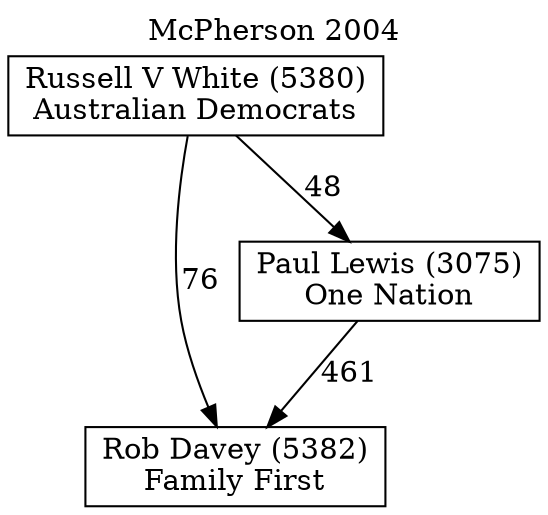 // House preference flow
digraph "Rob Davey (5382)_McPherson_2004" {
	graph [label="McPherson 2004" labelloc=t mclimit=10]
	node [shape=box]
	"Rob Davey (5382)" [label="Rob Davey (5382)
Family First"]
	"Paul Lewis (3075)" [label="Paul Lewis (3075)
One Nation"]
	"Russell V White (5380)" [label="Russell V White (5380)
Australian Democrats"]
	"Paul Lewis (3075)" -> "Rob Davey (5382)" [label=461]
	"Russell V White (5380)" -> "Paul Lewis (3075)" [label=48]
	"Russell V White (5380)" -> "Rob Davey (5382)" [label=76]
}

